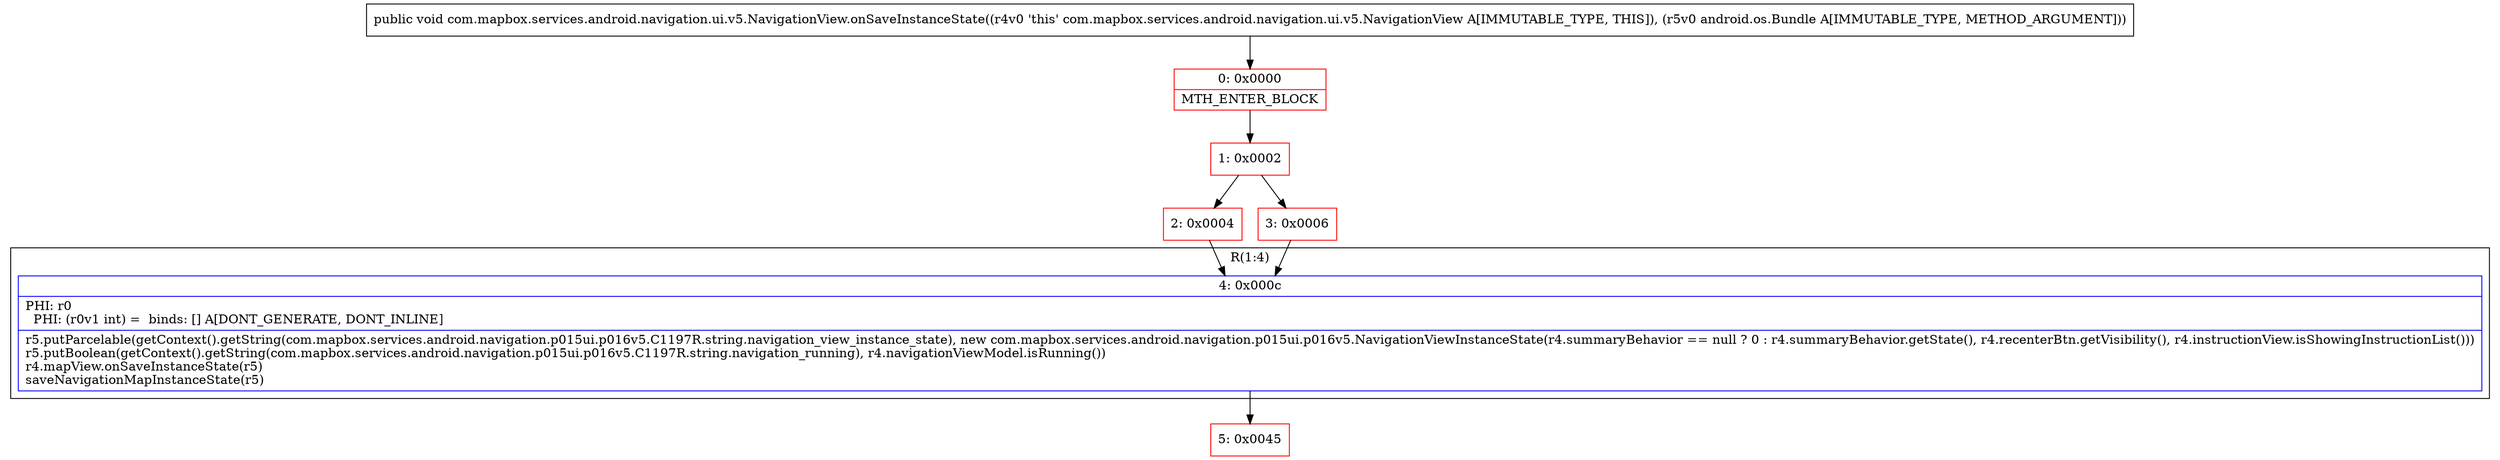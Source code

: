 digraph "CFG forcom.mapbox.services.android.navigation.ui.v5.NavigationView.onSaveInstanceState(Landroid\/os\/Bundle;)V" {
subgraph cluster_Region_1282134704 {
label = "R(1:4)";
node [shape=record,color=blue];
Node_4 [shape=record,label="{4\:\ 0x000c|PHI: r0 \l  PHI: (r0v1 int) =  binds: [] A[DONT_GENERATE, DONT_INLINE]\l|r5.putParcelable(getContext().getString(com.mapbox.services.android.navigation.p015ui.p016v5.C1197R.string.navigation_view_instance_state), new com.mapbox.services.android.navigation.p015ui.p016v5.NavigationViewInstanceState(r4.summaryBehavior == null ? 0 : r4.summaryBehavior.getState(), r4.recenterBtn.getVisibility(), r4.instructionView.isShowingInstructionList()))\lr5.putBoolean(getContext().getString(com.mapbox.services.android.navigation.p015ui.p016v5.C1197R.string.navigation_running), r4.navigationViewModel.isRunning())\lr4.mapView.onSaveInstanceState(r5)\lsaveNavigationMapInstanceState(r5)\l}"];
}
Node_0 [shape=record,color=red,label="{0\:\ 0x0000|MTH_ENTER_BLOCK\l}"];
Node_1 [shape=record,color=red,label="{1\:\ 0x0002}"];
Node_2 [shape=record,color=red,label="{2\:\ 0x0004}"];
Node_3 [shape=record,color=red,label="{3\:\ 0x0006}"];
Node_5 [shape=record,color=red,label="{5\:\ 0x0045}"];
MethodNode[shape=record,label="{public void com.mapbox.services.android.navigation.ui.v5.NavigationView.onSaveInstanceState((r4v0 'this' com.mapbox.services.android.navigation.ui.v5.NavigationView A[IMMUTABLE_TYPE, THIS]), (r5v0 android.os.Bundle A[IMMUTABLE_TYPE, METHOD_ARGUMENT])) }"];
MethodNode -> Node_0;
Node_4 -> Node_5;
Node_0 -> Node_1;
Node_1 -> Node_2;
Node_1 -> Node_3;
Node_2 -> Node_4;
Node_3 -> Node_4;
}

